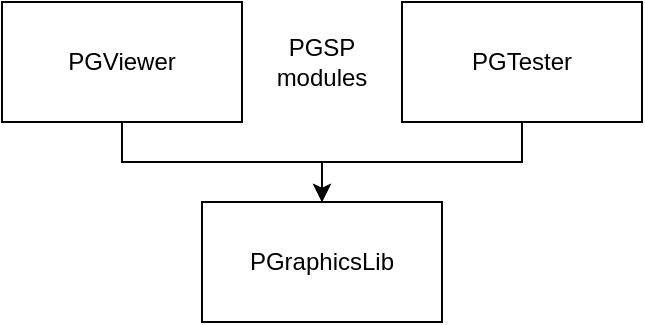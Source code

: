 <mxfile version="26.0.10">
  <diagram name="Page-1" id="1OJ8WdpNq4JF3JT3hS8d">
    <mxGraphModel dx="1026" dy="656" grid="1" gridSize="10" guides="1" tooltips="1" connect="1" arrows="1" fold="1" page="1" pageScale="1" pageWidth="827" pageHeight="1169" math="0" shadow="0">
      <root>
        <mxCell id="0" />
        <mxCell id="1" parent="0" />
        <mxCell id="2isdWN0NhqI7p0srbBEO-1" value="PGraphicsLib" style="rounded=0;whiteSpace=wrap;html=1;" vertex="1" parent="1">
          <mxGeometry x="350" y="310" width="120" height="60" as="geometry" />
        </mxCell>
        <mxCell id="2isdWN0NhqI7p0srbBEO-7" style="edgeStyle=orthogonalEdgeStyle;rounded=0;orthogonalLoop=1;jettySize=auto;html=1;" edge="1" parent="1" source="2isdWN0NhqI7p0srbBEO-2" target="2isdWN0NhqI7p0srbBEO-1">
          <mxGeometry relative="1" as="geometry" />
        </mxCell>
        <mxCell id="2isdWN0NhqI7p0srbBEO-2" value="PGViewer" style="rounded=0;whiteSpace=wrap;html=1;" vertex="1" parent="1">
          <mxGeometry x="250" y="210" width="120" height="60" as="geometry" />
        </mxCell>
        <mxCell id="2isdWN0NhqI7p0srbBEO-8" style="edgeStyle=orthogonalEdgeStyle;rounded=0;orthogonalLoop=1;jettySize=auto;html=1;" edge="1" parent="1" source="2isdWN0NhqI7p0srbBEO-3" target="2isdWN0NhqI7p0srbBEO-1">
          <mxGeometry relative="1" as="geometry" />
        </mxCell>
        <mxCell id="2isdWN0NhqI7p0srbBEO-3" value="PGTester" style="rounded=0;whiteSpace=wrap;html=1;" vertex="1" parent="1">
          <mxGeometry x="450" y="210" width="120" height="60" as="geometry" />
        </mxCell>
        <mxCell id="2isdWN0NhqI7p0srbBEO-6" value="PGSP modules" style="text;html=1;align=center;verticalAlign=middle;whiteSpace=wrap;rounded=0;" vertex="1" parent="1">
          <mxGeometry x="380" y="225" width="60" height="30" as="geometry" />
        </mxCell>
      </root>
    </mxGraphModel>
  </diagram>
</mxfile>
